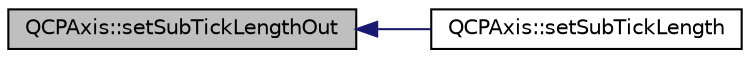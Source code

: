 digraph "QCPAxis::setSubTickLengthOut"
{
  edge [fontname="Helvetica",fontsize="10",labelfontname="Helvetica",labelfontsize="10"];
  node [fontname="Helvetica",fontsize="10",shape=record];
  rankdir="LR";
  Node771 [label="QCPAxis::setSubTickLengthOut",height=0.2,width=0.4,color="black", fillcolor="grey75", style="filled", fontcolor="black"];
  Node771 -> Node772 [dir="back",color="midnightblue",fontsize="10",style="solid",fontname="Helvetica"];
  Node772 [label="QCPAxis::setSubTickLength",height=0.2,width=0.4,color="black", fillcolor="white", style="filled",URL="$d2/deb/class_q_c_p_axis.html#ab702d6fd42fc620607435339a1c2a2e1"];
}
